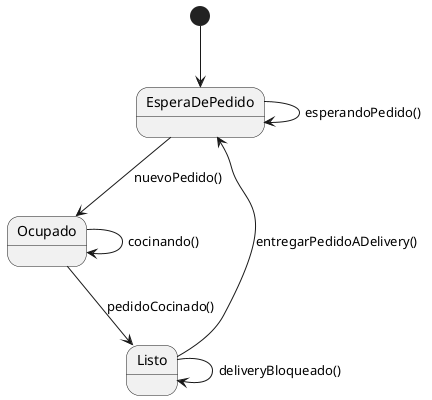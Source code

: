 @startuml Cocinero
    [*] --> EsperaDePedido
    EsperaDePedido --> EsperaDePedido : esperandoPedido()
    EsperaDePedido --> Ocupado : nuevoPedido()
    Ocupado --> Ocupado : cocinando()
    Ocupado --> Listo : pedidoCocinado()
    Listo --> Listo : deliveryBloqueado()
    Listo --> EsperaDePedido: entregarPedidoADelivery()
@enduml